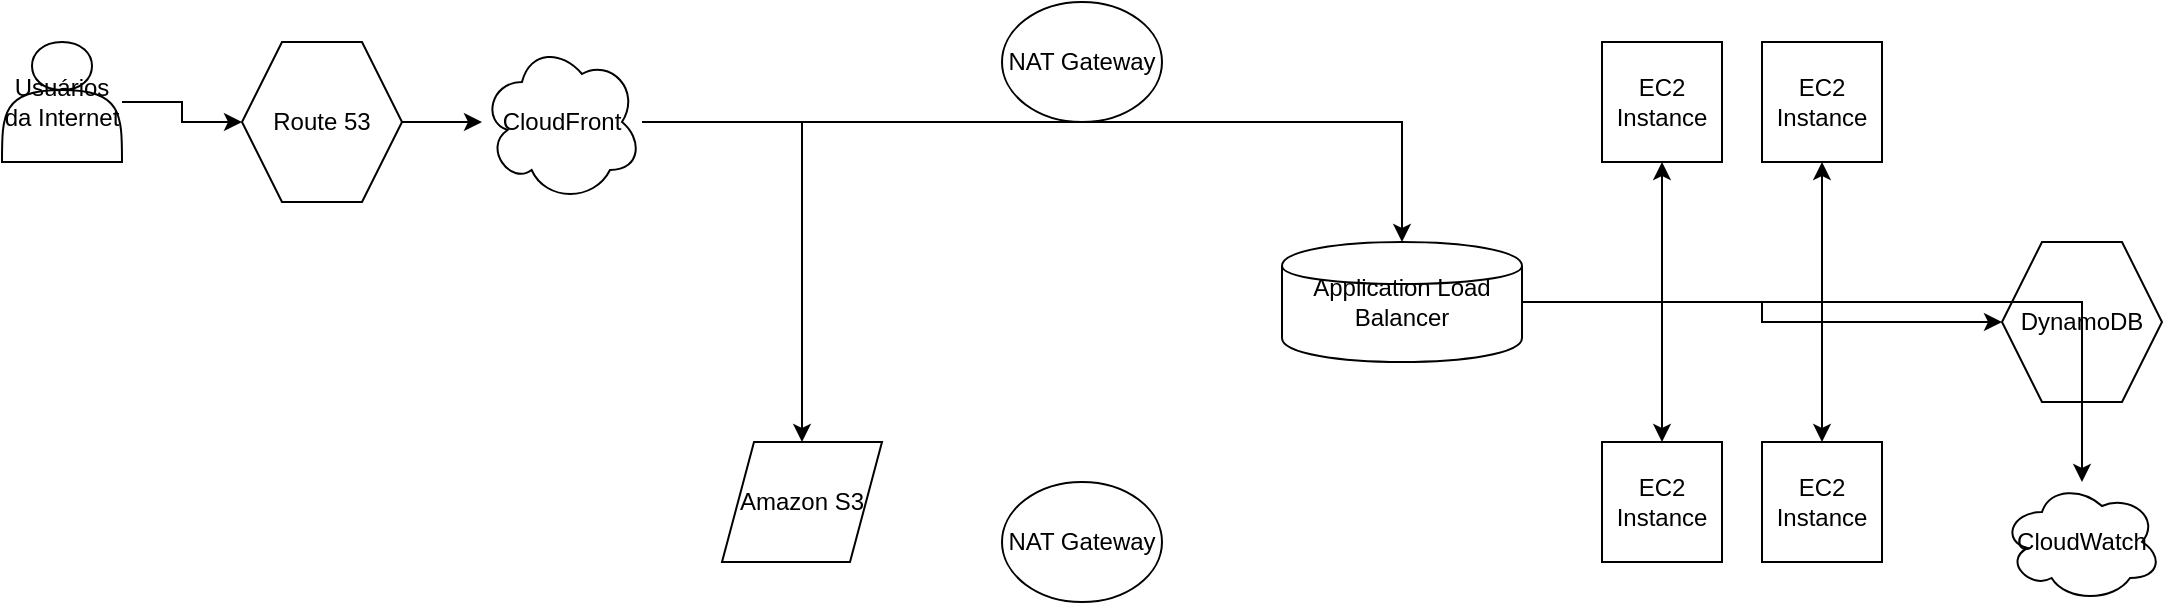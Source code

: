 <mxfile>
  <diagram name="Arquitetura Tradicional (EC2)">
    <mxGraphModel dx="1480" dy="1120" grid="1" gridSize="10" guides="1" tooltips="1" connect="1" arrows="1" fold="1" page="1" pageScale="1" pageWidth="827" pageHeight="1169" math="0" shadow="0">
      <root>
        <mxCell id="0" />
        <mxCell id="1" parent="0" />
        
        <!-- Usuários da Internet -->
        <mxCell id="2" value="Usuários da Internet" style="shape=actor;whiteSpace=wrap;html=1;" vertex="1" parent="1">
          <mxGeometry x="40" y="100" width="60" height="60" as="geometry" />
        </mxCell>
        
        <!-- Route 53 -->
        <mxCell id="3" value="Route 53" style="shape=hexagon;whiteSpace=wrap;html=1;" vertex="1" parent="1">
          <mxGeometry x="160" y="100" width="80" height="80" as="geometry" />
        </mxCell>
        
        <!-- CloudFront -->
        <mxCell id="4" value="CloudFront" style="shape=cloud;whiteSpace=wrap;html=1;" vertex="1" parent="1">
          <mxGeometry x="280" y="100" width="80" height="80" as="geometry" />
        </mxCell>
        
        <!-- Amazon S3 -->
        <mxCell id="5" value="Amazon S3" style="shape=parallelogram;whiteSpace=wrap;html=1;" vertex="1" parent="1">
          <mxGeometry x="400" y="300" width="80" height="60" as="geometry" />
        </mxCell>
        
        <!-- NAT Gateway -->
        <mxCell id="6" value="NAT Gateway" style="shape=ellipse;whiteSpace=wrap;html=1;" vertex="1" parent="1">
          <mxGeometry x="540" y="80" width="80" height="60" as="geometry" />
        </mxCell>
        <mxCell id="7" value="NAT Gateway" style="shape=ellipse;whiteSpace=wrap;html=1;" vertex="1" parent="1">
          <mxGeometry x="540" y="320" width="80" height="60" as="geometry" />
        </mxCell>
        
        <!-- Application Load Balancer -->
        <mxCell id="8" value="Application Load Balancer" style="shape=cylinder;whiteSpace=wrap;html=1;" vertex="1" parent="1">
          <mxGeometry x="680" y="200" width="120" height="60" as="geometry" />
        </mxCell>
        
        <!-- EC2 Instances -->
        <mxCell id="9" value="EC2 Instance" style="shape=rect;whiteSpace=wrap;html=1;" vertex="1" parent="1">
          <mxGeometry x="840" y="100" width="60" height="60" as="geometry" />
        </mxCell>
        <mxCell id="10" value="EC2 Instance" style="shape=rect;whiteSpace=wrap;html=1;" vertex="1" parent="1">
          <mxGeometry x="920" y="100" width="60" height="60" as="geometry" />
        </mxCell>
        <mxCell id="11" value="EC2 Instance" style="shape=rect;whiteSpace=wrap;html=1;" vertex="1" parent="1">
          <mxGeometry x="840" y="300" width="60" height="60" as="geometry" />
        </mxCell>
        <mxCell id="12" value="EC2 Instance" style="shape=rect;whiteSpace=wrap;html=1;" vertex="1" parent="1">
          <mxGeometry x="920" y="300" width="60" height="60" as="geometry" />
        </mxCell>
        
        <!-- DynamoDB -->
        <mxCell id="13" value="DynamoDB" style="shape=hexagon;whiteSpace=wrap;html=1;" vertex="1" parent="1">
          <mxGeometry x="1040" y="200" width="80" height="80" as="geometry" />
        </mxCell>
        
        <!-- CloudWatch -->
        <mxCell id="14" value="CloudWatch" style="shape=cloud;whiteSpace=wrap;html=1;" vertex="1" parent="1">
          <mxGeometry x="1040" y="320" width="80" height="60" as="geometry" />
        </mxCell>
        
        <!-- Connections -->
        <mxCell id="15" style="edgeStyle=orthogonalEdgeStyle;rounded=0;orthogonalLoop=1;jettySize=auto;html=1;" edge="1" parent="1" source="2" target="3">
          <mxGeometry relative="1" as="geometry" />
        </mxCell>
        <mxCell id="16" style="edgeStyle=orthogonalEdgeStyle;rounded=0;orthogonalLoop=1;jettySize=auto;html=1;" edge="1" parent="1" source="3" target="4">
          <mxGeometry relative="1" as="geometry" />
        </mxCell>
        <mxCell id="17" style="edgeStyle=orthogonalEdgeStyle;rounded=0;orthogonalLoop=1;jettySize=auto;html=1;" edge="1" parent="1" source="4" target="5">
          <mxGeometry relative="1" as="geometry" />
        </mxCell>
        <mxCell id="18" style="edgeStyle=orthogonalEdgeStyle;rounded=0;orthogonalLoop=1;jettySize=auto;html=1;" edge="1" parent="1" source="4" target="8">
          <mxGeometry relative="1" as="geometry" />
        </mxCell>
        <mxCell id="19" style="edgeStyle=orthogonalEdgeStyle;rounded=0;orthogonalLoop=1;jettySize=auto;html=1;" edge="1" parent="1" source="8" target="9">
          <mxGeometry relative="1" as="geometry" />
        </mxCell>
        <mxCell id="20" style="edgeStyle=orthogonalEdgeStyle;rounded=0;orthogonalLoop=1;jettySize=auto;html=1;" edge="1" parent="1" source="8" target="10">
          <mxGeometry relative="1" as="geometry" />
        </mxCell>
        <mxCell id="21" style="edgeStyle=orthogonalEdgeStyle;rounded=0;orthogonalLoop=1;jettySize=auto;html=1;" edge="1" parent="1" source="8" target="11">
          <mxGeometry relative="1" as="geometry" />
        </mxCell>
        <mxCell id="22" style="edgeStyle=orthogonalEdgeStyle;rounded=0;orthogonalLoop=1;jettySize=auto;html=1;" edge="1" parent="1" source="8" target="12">
          <mxGeometry relative="1" as="geometry" />
        </mxCell>
        <mxCell id="23" style="edgeStyle=orthogonalEdgeStyle;rounded=0;orthogonalLoop=1;jettySize=auto;html=1;" edge="1" parent="1" source="8" target="13">
          <mxGeometry relative="1" as="geometry" />
        </mxCell>
        <mxCell id="24" style="edgeStyle=orthogonalEdgeStyle;rounded=0;orthogonalLoop=1;jettySize=auto;html=1;" edge="1" parent="1" source="8" target="14">
          <mxGeometry relative="1" as="geometry" />
        </mxCell>
      </root>
    </mxGraphModel>
  </diagram>
</mxfile>
